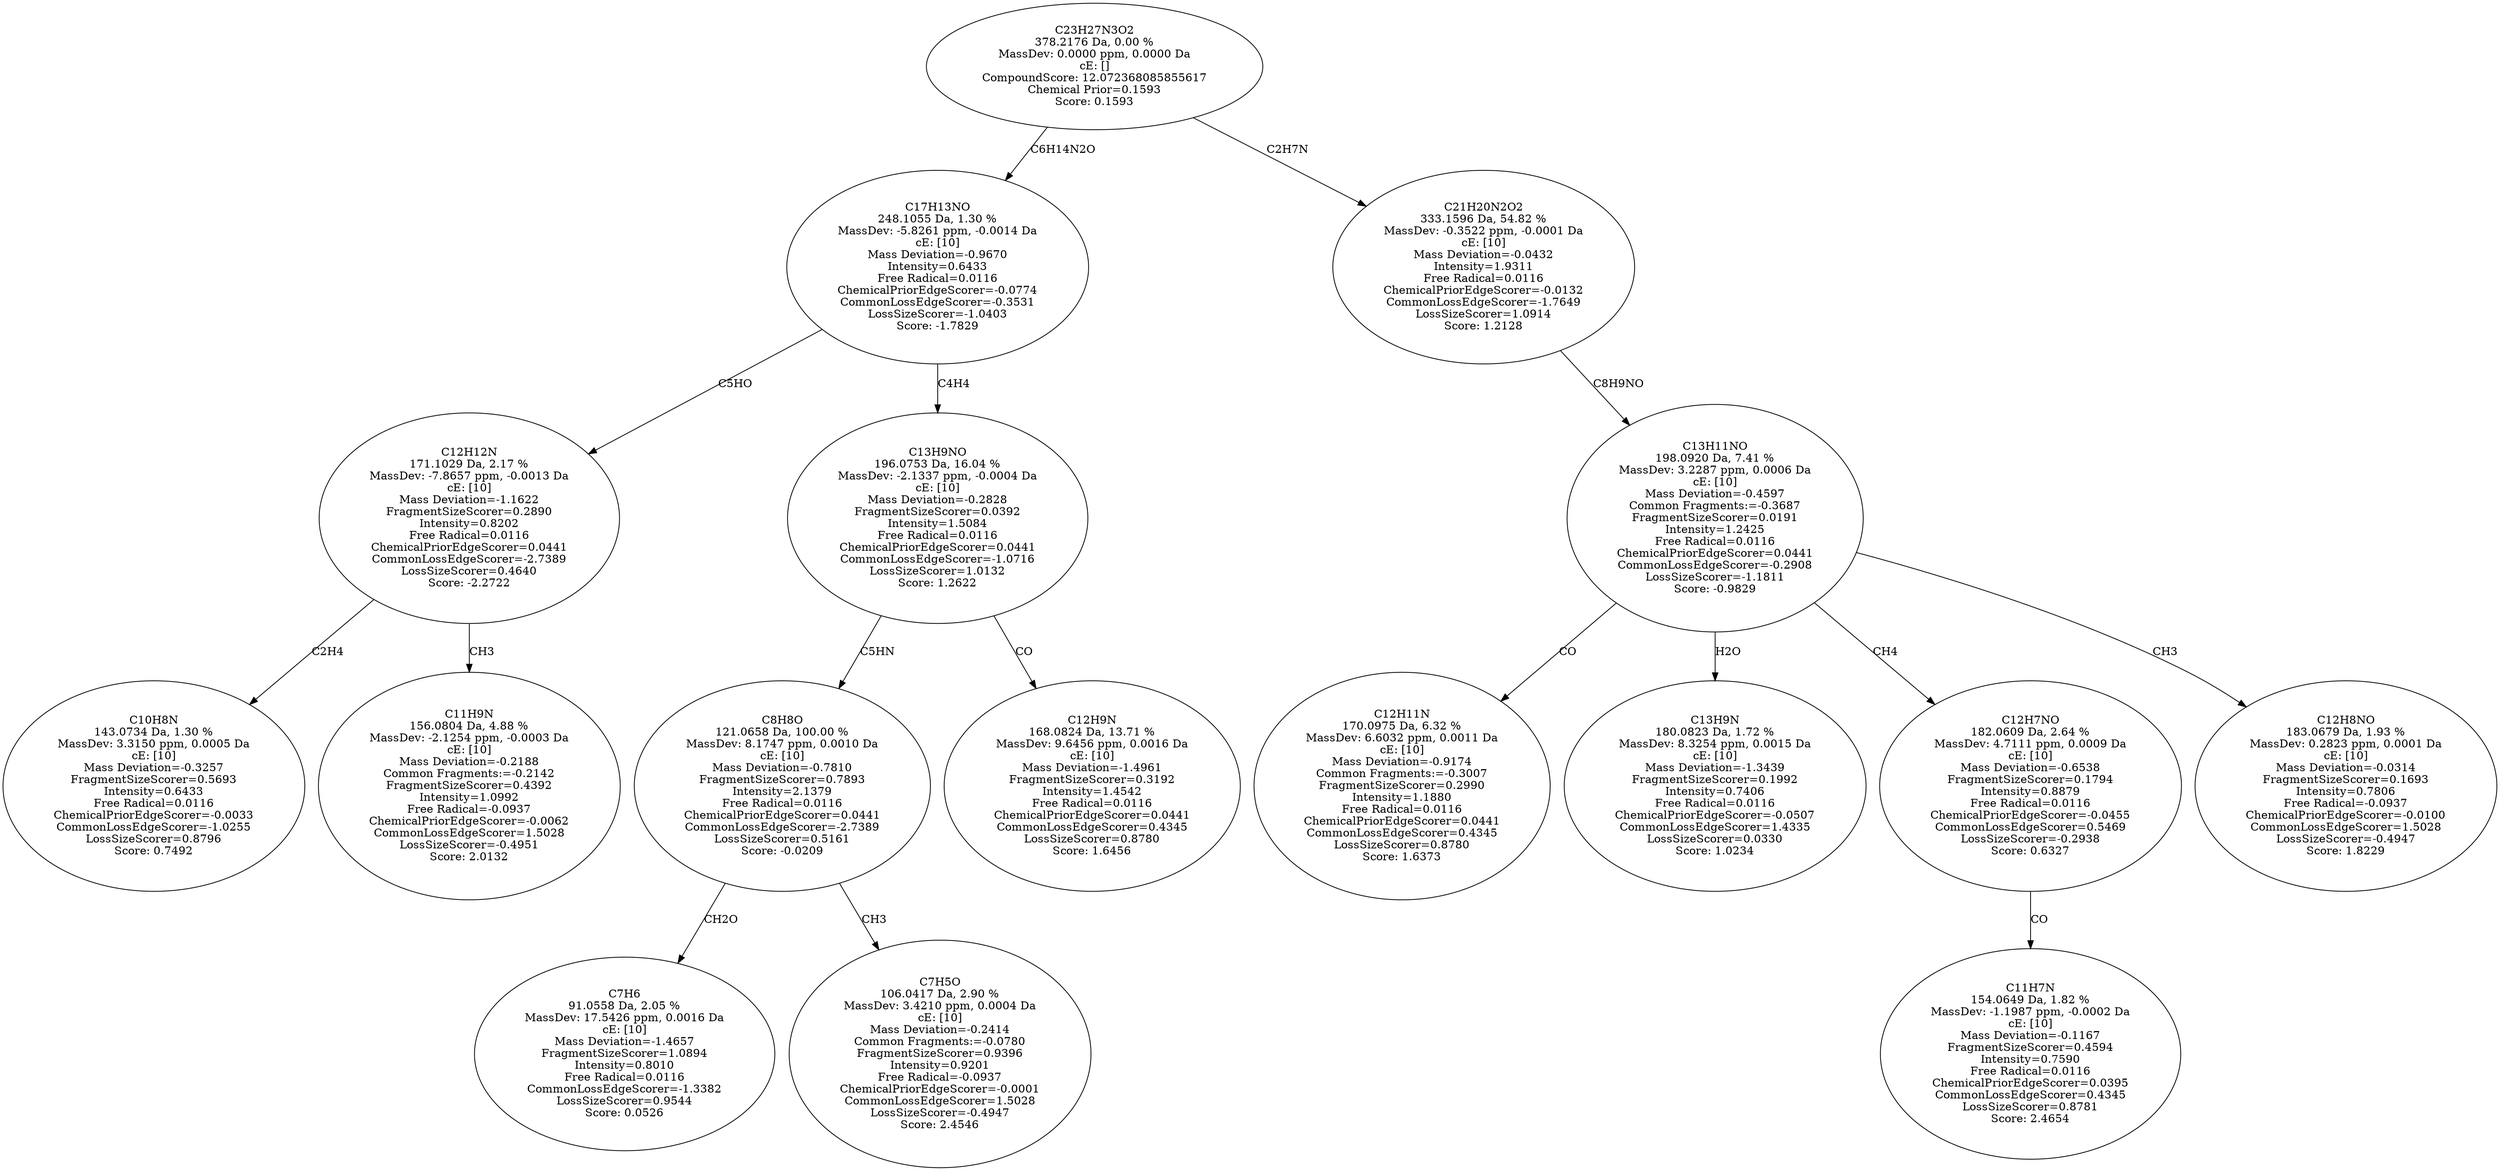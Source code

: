 strict digraph {
v1 [label="C10H8N\n143.0734 Da, 1.30 %\nMassDev: 3.3150 ppm, 0.0005 Da\ncE: [10]\nMass Deviation=-0.3257\nFragmentSizeScorer=0.5693\nIntensity=0.6433\nFree Radical=0.0116\nChemicalPriorEdgeScorer=-0.0033\nCommonLossEdgeScorer=-1.0255\nLossSizeScorer=0.8796\nScore: 0.7492"];
v2 [label="C11H9N\n156.0804 Da, 4.88 %\nMassDev: -2.1254 ppm, -0.0003 Da\ncE: [10]\nMass Deviation=-0.2188\nCommon Fragments:=-0.2142\nFragmentSizeScorer=0.4392\nIntensity=1.0992\nFree Radical=-0.0937\nChemicalPriorEdgeScorer=-0.0062\nCommonLossEdgeScorer=1.5028\nLossSizeScorer=-0.4951\nScore: 2.0132"];
v3 [label="C12H12N\n171.1029 Da, 2.17 %\nMassDev: -7.8657 ppm, -0.0013 Da\ncE: [10]\nMass Deviation=-1.1622\nFragmentSizeScorer=0.2890\nIntensity=0.8202\nFree Radical=0.0116\nChemicalPriorEdgeScorer=0.0441\nCommonLossEdgeScorer=-2.7389\nLossSizeScorer=0.4640\nScore: -2.2722"];
v4 [label="C7H6\n91.0558 Da, 2.05 %\nMassDev: 17.5426 ppm, 0.0016 Da\ncE: [10]\nMass Deviation=-1.4657\nFragmentSizeScorer=1.0894\nIntensity=0.8010\nFree Radical=0.0116\nCommonLossEdgeScorer=-1.3382\nLossSizeScorer=0.9544\nScore: 0.0526"];
v5 [label="C7H5O\n106.0417 Da, 2.90 %\nMassDev: 3.4210 ppm, 0.0004 Da\ncE: [10]\nMass Deviation=-0.2414\nCommon Fragments:=-0.0780\nFragmentSizeScorer=0.9396\nIntensity=0.9201\nFree Radical=-0.0937\nChemicalPriorEdgeScorer=-0.0001\nCommonLossEdgeScorer=1.5028\nLossSizeScorer=-0.4947\nScore: 2.4546"];
v6 [label="C8H8O\n121.0658 Da, 100.00 %\nMassDev: 8.1747 ppm, 0.0010 Da\ncE: [10]\nMass Deviation=-0.7810\nFragmentSizeScorer=0.7893\nIntensity=2.1379\nFree Radical=0.0116\nChemicalPriorEdgeScorer=0.0441\nCommonLossEdgeScorer=-2.7389\nLossSizeScorer=0.5161\nScore: -0.0209"];
v7 [label="C12H9N\n168.0824 Da, 13.71 %\nMassDev: 9.6456 ppm, 0.0016 Da\ncE: [10]\nMass Deviation=-1.4961\nFragmentSizeScorer=0.3192\nIntensity=1.4542\nFree Radical=0.0116\nChemicalPriorEdgeScorer=0.0441\nCommonLossEdgeScorer=0.4345\nLossSizeScorer=0.8780\nScore: 1.6456"];
v8 [label="C13H9NO\n196.0753 Da, 16.04 %\nMassDev: -2.1337 ppm, -0.0004 Da\ncE: [10]\nMass Deviation=-0.2828\nFragmentSizeScorer=0.0392\nIntensity=1.5084\nFree Radical=0.0116\nChemicalPriorEdgeScorer=0.0441\nCommonLossEdgeScorer=-1.0716\nLossSizeScorer=1.0132\nScore: 1.2622"];
v9 [label="C17H13NO\n248.1055 Da, 1.30 %\nMassDev: -5.8261 ppm, -0.0014 Da\ncE: [10]\nMass Deviation=-0.9670\nIntensity=0.6433\nFree Radical=0.0116\nChemicalPriorEdgeScorer=-0.0774\nCommonLossEdgeScorer=-0.3531\nLossSizeScorer=-1.0403\nScore: -1.7829"];
v10 [label="C12H11N\n170.0975 Da, 6.32 %\nMassDev: 6.6032 ppm, 0.0011 Da\ncE: [10]\nMass Deviation=-0.9174\nCommon Fragments:=-0.3007\nFragmentSizeScorer=0.2990\nIntensity=1.1880\nFree Radical=0.0116\nChemicalPriorEdgeScorer=0.0441\nCommonLossEdgeScorer=0.4345\nLossSizeScorer=0.8780\nScore: 1.6373"];
v11 [label="C13H9N\n180.0823 Da, 1.72 %\nMassDev: 8.3254 ppm, 0.0015 Da\ncE: [10]\nMass Deviation=-1.3439\nFragmentSizeScorer=0.1992\nIntensity=0.7406\nFree Radical=0.0116\nChemicalPriorEdgeScorer=-0.0507\nCommonLossEdgeScorer=1.4335\nLossSizeScorer=0.0330\nScore: 1.0234"];
v12 [label="C11H7N\n154.0649 Da, 1.82 %\nMassDev: -1.1987 ppm, -0.0002 Da\ncE: [10]\nMass Deviation=-0.1167\nFragmentSizeScorer=0.4594\nIntensity=0.7590\nFree Radical=0.0116\nChemicalPriorEdgeScorer=0.0395\nCommonLossEdgeScorer=0.4345\nLossSizeScorer=0.8781\nScore: 2.4654"];
v13 [label="C12H7NO\n182.0609 Da, 2.64 %\nMassDev: 4.7111 ppm, 0.0009 Da\ncE: [10]\nMass Deviation=-0.6538\nFragmentSizeScorer=0.1794\nIntensity=0.8879\nFree Radical=0.0116\nChemicalPriorEdgeScorer=-0.0455\nCommonLossEdgeScorer=0.5469\nLossSizeScorer=-0.2938\nScore: 0.6327"];
v14 [label="C12H8NO\n183.0679 Da, 1.93 %\nMassDev: 0.2823 ppm, 0.0001 Da\ncE: [10]\nMass Deviation=-0.0314\nFragmentSizeScorer=0.1693\nIntensity=0.7806\nFree Radical=-0.0937\nChemicalPriorEdgeScorer=-0.0100\nCommonLossEdgeScorer=1.5028\nLossSizeScorer=-0.4947\nScore: 1.8229"];
v15 [label="C13H11NO\n198.0920 Da, 7.41 %\nMassDev: 3.2287 ppm, 0.0006 Da\ncE: [10]\nMass Deviation=-0.4597\nCommon Fragments:=-0.3687\nFragmentSizeScorer=0.0191\nIntensity=1.2425\nFree Radical=0.0116\nChemicalPriorEdgeScorer=0.0441\nCommonLossEdgeScorer=-0.2908\nLossSizeScorer=-1.1811\nScore: -0.9829"];
v16 [label="C21H20N2O2\n333.1596 Da, 54.82 %\nMassDev: -0.3522 ppm, -0.0001 Da\ncE: [10]\nMass Deviation=-0.0432\nIntensity=1.9311\nFree Radical=0.0116\nChemicalPriorEdgeScorer=-0.0132\nCommonLossEdgeScorer=-1.7649\nLossSizeScorer=1.0914\nScore: 1.2128"];
v17 [label="C23H27N3O2\n378.2176 Da, 0.00 %\nMassDev: 0.0000 ppm, 0.0000 Da\ncE: []\nCompoundScore: 12.072368085855617\nChemical Prior=0.1593\nScore: 0.1593"];
v3 -> v1 [label="C2H4"];
v3 -> v2 [label="CH3"];
v9 -> v3 [label="C5HO"];
v6 -> v4 [label="CH2O"];
v6 -> v5 [label="CH3"];
v8 -> v6 [label="C5HN"];
v8 -> v7 [label="CO"];
v9 -> v8 [label="C4H4"];
v17 -> v9 [label="C6H14N2O"];
v15 -> v10 [label="CO"];
v15 -> v11 [label="H2O"];
v13 -> v12 [label="CO"];
v15 -> v13 [label="CH4"];
v15 -> v14 [label="CH3"];
v16 -> v15 [label="C8H9NO"];
v17 -> v16 [label="C2H7N"];
}